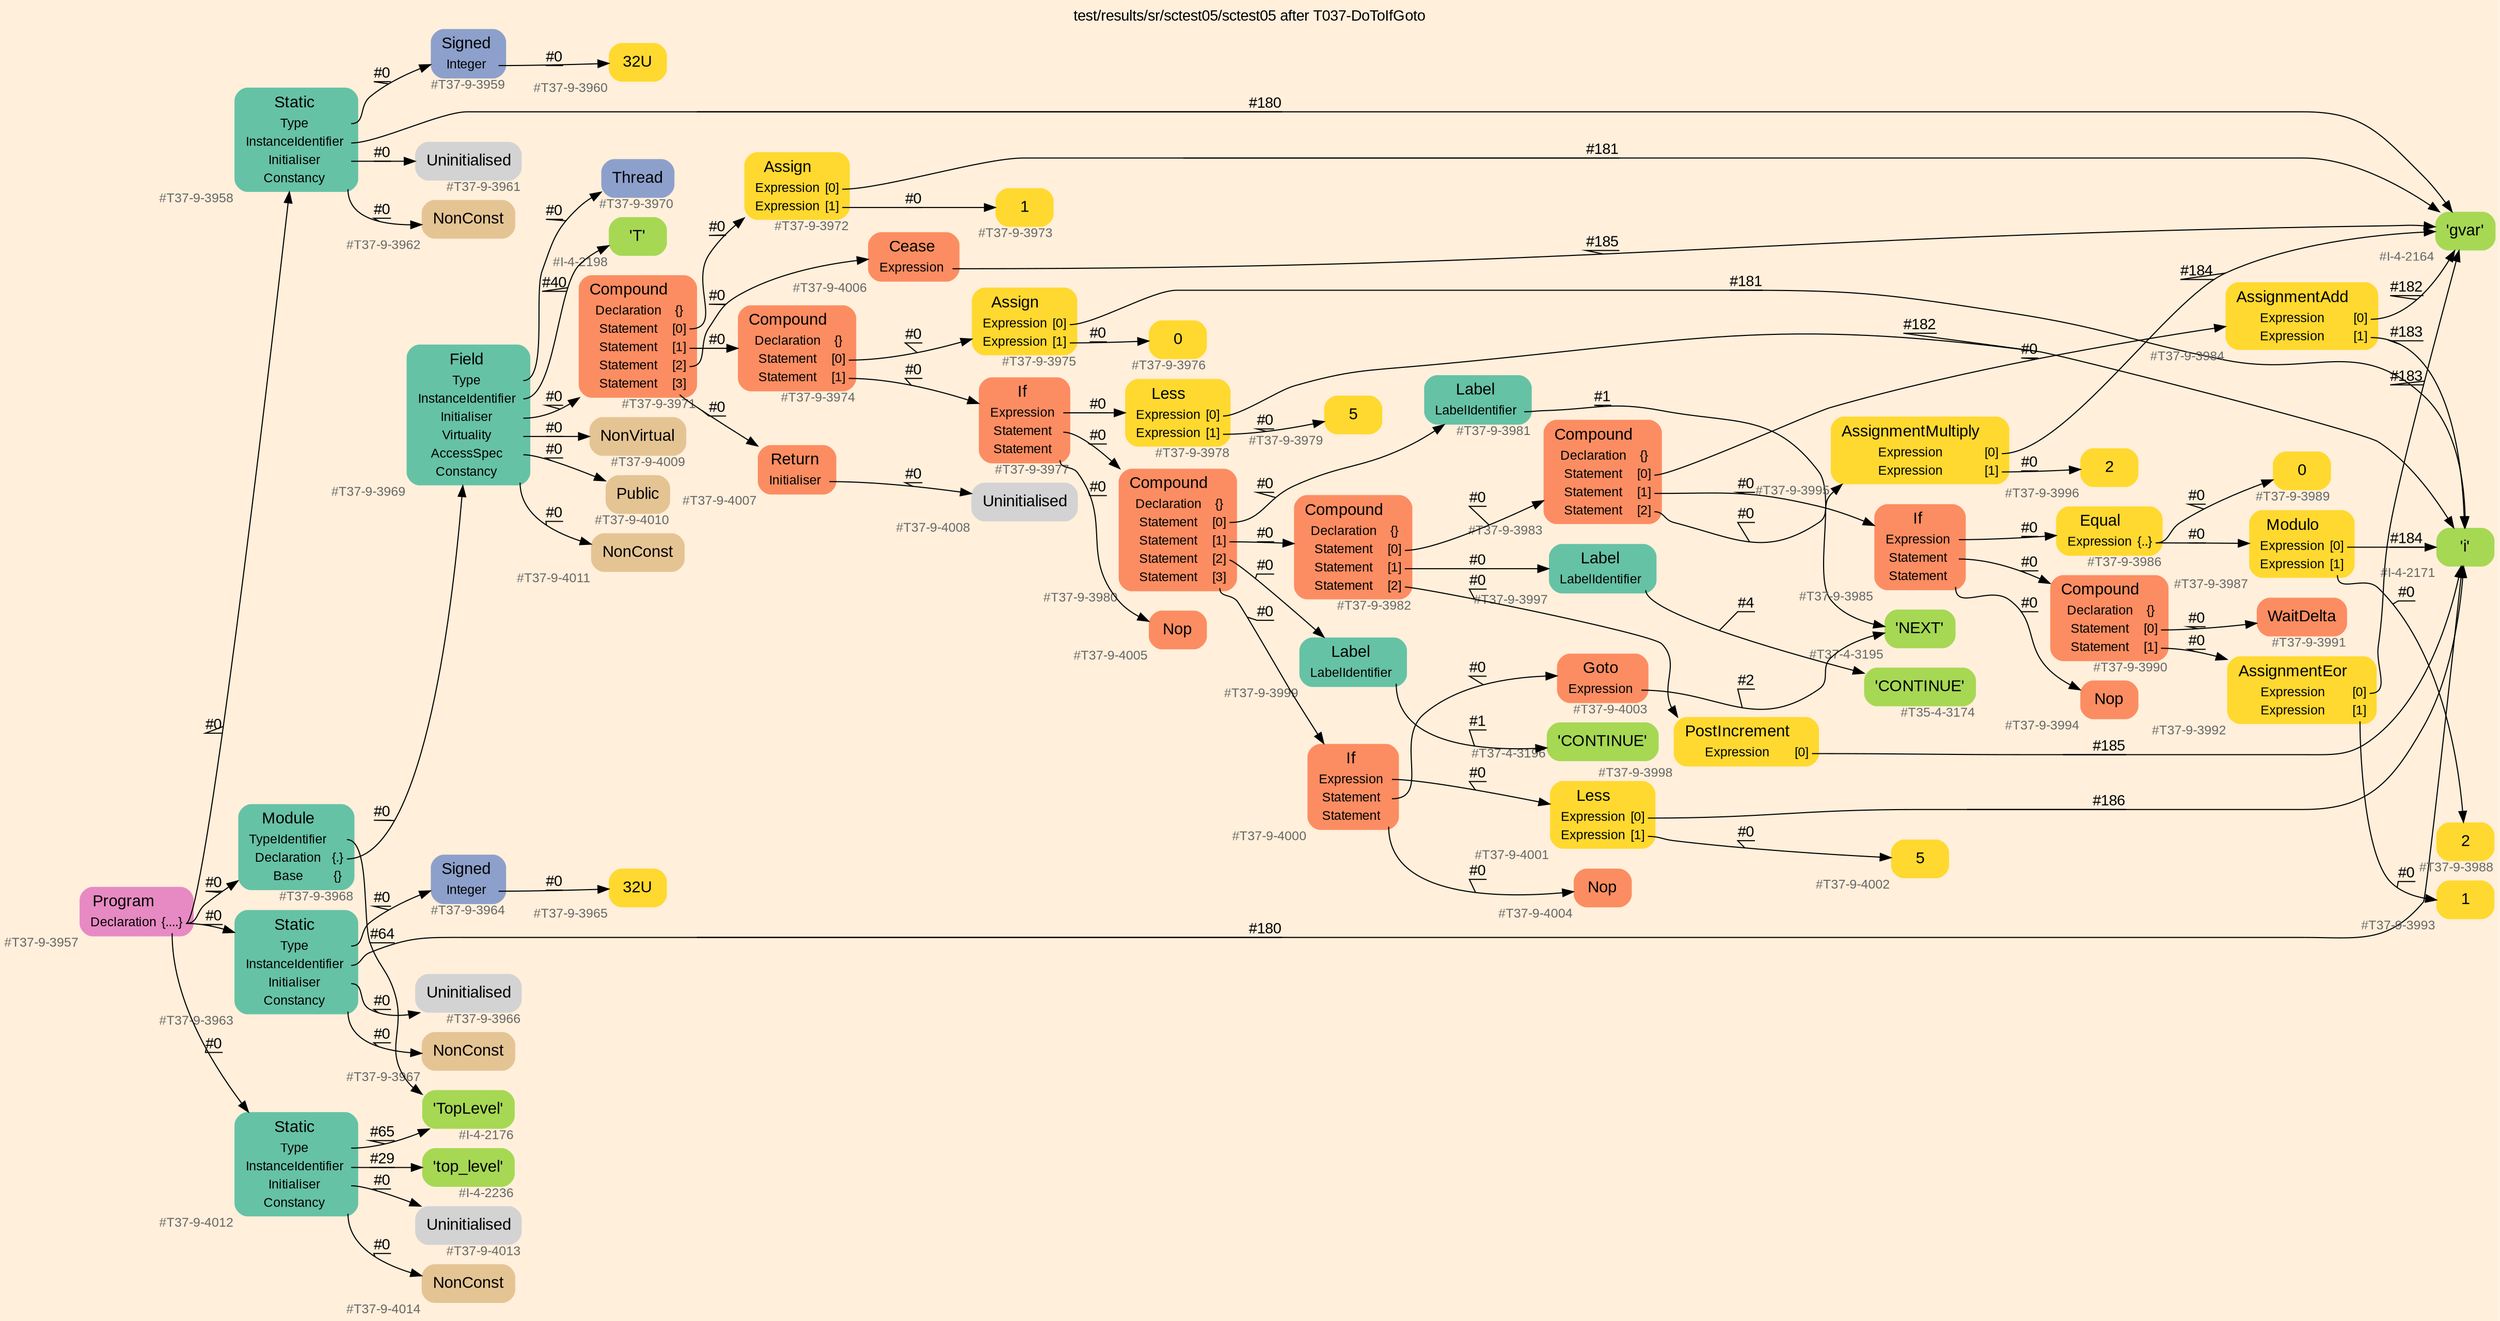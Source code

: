 digraph "test/results/sr/sctest05/sctest05 after T037-DoToIfGoto" {
label = "test/results/sr/sctest05/sctest05 after T037-DoToIfGoto"
labelloc = t
graph [
    rankdir = "LR"
    ranksep = 0.3
    bgcolor = antiquewhite1
    color = black
    fontcolor = black
    fontname = "Arial"
];
node [
    fontname = "Arial"
];
edge [
    fontname = "Arial"
];

// -------------------- node figure --------------------
// -------- block #T37-9-3957 ----------
"#T37-9-3957" [
    fillcolor = "/set28/4"
    xlabel = "#T37-9-3957"
    fontsize = "12"
    fontcolor = grey40
    shape = "plaintext"
    label = <<TABLE BORDER="0" CELLBORDER="0" CELLSPACING="0">
     <TR><TD><FONT COLOR="black" POINT-SIZE="15">Program</FONT></TD></TR>
     <TR><TD><FONT COLOR="black" POINT-SIZE="12">Declaration</FONT></TD><TD PORT="port0"><FONT COLOR="black" POINT-SIZE="12">{....}</FONT></TD></TR>
    </TABLE>>
    style = "rounded,filled"
];

// -------- block #T37-9-3958 ----------
"#T37-9-3958" [
    fillcolor = "/set28/1"
    xlabel = "#T37-9-3958"
    fontsize = "12"
    fontcolor = grey40
    shape = "plaintext"
    label = <<TABLE BORDER="0" CELLBORDER="0" CELLSPACING="0">
     <TR><TD><FONT COLOR="black" POINT-SIZE="15">Static</FONT></TD></TR>
     <TR><TD><FONT COLOR="black" POINT-SIZE="12">Type</FONT></TD><TD PORT="port0"></TD></TR>
     <TR><TD><FONT COLOR="black" POINT-SIZE="12">InstanceIdentifier</FONT></TD><TD PORT="port1"></TD></TR>
     <TR><TD><FONT COLOR="black" POINT-SIZE="12">Initialiser</FONT></TD><TD PORT="port2"></TD></TR>
     <TR><TD><FONT COLOR="black" POINT-SIZE="12">Constancy</FONT></TD><TD PORT="port3"></TD></TR>
    </TABLE>>
    style = "rounded,filled"
];

// -------- block #T37-9-3959 ----------
"#T37-9-3959" [
    fillcolor = "/set28/3"
    xlabel = "#T37-9-3959"
    fontsize = "12"
    fontcolor = grey40
    shape = "plaintext"
    label = <<TABLE BORDER="0" CELLBORDER="0" CELLSPACING="0">
     <TR><TD><FONT COLOR="black" POINT-SIZE="15">Signed</FONT></TD></TR>
     <TR><TD><FONT COLOR="black" POINT-SIZE="12">Integer</FONT></TD><TD PORT="port0"></TD></TR>
    </TABLE>>
    style = "rounded,filled"
];

// -------- block #T37-9-3960 ----------
"#T37-9-3960" [
    fillcolor = "/set28/6"
    xlabel = "#T37-9-3960"
    fontsize = "12"
    fontcolor = grey40
    shape = "plaintext"
    label = <<TABLE BORDER="0" CELLBORDER="0" CELLSPACING="0">
     <TR><TD><FONT COLOR="black" POINT-SIZE="15">32U</FONT></TD></TR>
    </TABLE>>
    style = "rounded,filled"
];

// -------- block #I-4-2164 ----------
"#I-4-2164" [
    fillcolor = "/set28/5"
    xlabel = "#I-4-2164"
    fontsize = "12"
    fontcolor = grey40
    shape = "plaintext"
    label = <<TABLE BORDER="0" CELLBORDER="0" CELLSPACING="0">
     <TR><TD><FONT COLOR="black" POINT-SIZE="15">'gvar'</FONT></TD></TR>
    </TABLE>>
    style = "rounded,filled"
];

// -------- block #T37-9-3961 ----------
"#T37-9-3961" [
    xlabel = "#T37-9-3961"
    fontsize = "12"
    fontcolor = grey40
    shape = "plaintext"
    label = <<TABLE BORDER="0" CELLBORDER="0" CELLSPACING="0">
     <TR><TD><FONT COLOR="black" POINT-SIZE="15">Uninitialised</FONT></TD></TR>
    </TABLE>>
    style = "rounded,filled"
];

// -------- block #T37-9-3962 ----------
"#T37-9-3962" [
    fillcolor = "/set28/7"
    xlabel = "#T37-9-3962"
    fontsize = "12"
    fontcolor = grey40
    shape = "plaintext"
    label = <<TABLE BORDER="0" CELLBORDER="0" CELLSPACING="0">
     <TR><TD><FONT COLOR="black" POINT-SIZE="15">NonConst</FONT></TD></TR>
    </TABLE>>
    style = "rounded,filled"
];

// -------- block #T37-9-3963 ----------
"#T37-9-3963" [
    fillcolor = "/set28/1"
    xlabel = "#T37-9-3963"
    fontsize = "12"
    fontcolor = grey40
    shape = "plaintext"
    label = <<TABLE BORDER="0" CELLBORDER="0" CELLSPACING="0">
     <TR><TD><FONT COLOR="black" POINT-SIZE="15">Static</FONT></TD></TR>
     <TR><TD><FONT COLOR="black" POINT-SIZE="12">Type</FONT></TD><TD PORT="port0"></TD></TR>
     <TR><TD><FONT COLOR="black" POINT-SIZE="12">InstanceIdentifier</FONT></TD><TD PORT="port1"></TD></TR>
     <TR><TD><FONT COLOR="black" POINT-SIZE="12">Initialiser</FONT></TD><TD PORT="port2"></TD></TR>
     <TR><TD><FONT COLOR="black" POINT-SIZE="12">Constancy</FONT></TD><TD PORT="port3"></TD></TR>
    </TABLE>>
    style = "rounded,filled"
];

// -------- block #T37-9-3964 ----------
"#T37-9-3964" [
    fillcolor = "/set28/3"
    xlabel = "#T37-9-3964"
    fontsize = "12"
    fontcolor = grey40
    shape = "plaintext"
    label = <<TABLE BORDER="0" CELLBORDER="0" CELLSPACING="0">
     <TR><TD><FONT COLOR="black" POINT-SIZE="15">Signed</FONT></TD></TR>
     <TR><TD><FONT COLOR="black" POINT-SIZE="12">Integer</FONT></TD><TD PORT="port0"></TD></TR>
    </TABLE>>
    style = "rounded,filled"
];

// -------- block #T37-9-3965 ----------
"#T37-9-3965" [
    fillcolor = "/set28/6"
    xlabel = "#T37-9-3965"
    fontsize = "12"
    fontcolor = grey40
    shape = "plaintext"
    label = <<TABLE BORDER="0" CELLBORDER="0" CELLSPACING="0">
     <TR><TD><FONT COLOR="black" POINT-SIZE="15">32U</FONT></TD></TR>
    </TABLE>>
    style = "rounded,filled"
];

// -------- block #I-4-2171 ----------
"#I-4-2171" [
    fillcolor = "/set28/5"
    xlabel = "#I-4-2171"
    fontsize = "12"
    fontcolor = grey40
    shape = "plaintext"
    label = <<TABLE BORDER="0" CELLBORDER="0" CELLSPACING="0">
     <TR><TD><FONT COLOR="black" POINT-SIZE="15">'i'</FONT></TD></TR>
    </TABLE>>
    style = "rounded,filled"
];

// -------- block #T37-9-3966 ----------
"#T37-9-3966" [
    xlabel = "#T37-9-3966"
    fontsize = "12"
    fontcolor = grey40
    shape = "plaintext"
    label = <<TABLE BORDER="0" CELLBORDER="0" CELLSPACING="0">
     <TR><TD><FONT COLOR="black" POINT-SIZE="15">Uninitialised</FONT></TD></TR>
    </TABLE>>
    style = "rounded,filled"
];

// -------- block #T37-9-3967 ----------
"#T37-9-3967" [
    fillcolor = "/set28/7"
    xlabel = "#T37-9-3967"
    fontsize = "12"
    fontcolor = grey40
    shape = "plaintext"
    label = <<TABLE BORDER="0" CELLBORDER="0" CELLSPACING="0">
     <TR><TD><FONT COLOR="black" POINT-SIZE="15">NonConst</FONT></TD></TR>
    </TABLE>>
    style = "rounded,filled"
];

// -------- block #T37-9-3968 ----------
"#T37-9-3968" [
    fillcolor = "/set28/1"
    xlabel = "#T37-9-3968"
    fontsize = "12"
    fontcolor = grey40
    shape = "plaintext"
    label = <<TABLE BORDER="0" CELLBORDER="0" CELLSPACING="0">
     <TR><TD><FONT COLOR="black" POINT-SIZE="15">Module</FONT></TD></TR>
     <TR><TD><FONT COLOR="black" POINT-SIZE="12">TypeIdentifier</FONT></TD><TD PORT="port0"></TD></TR>
     <TR><TD><FONT COLOR="black" POINT-SIZE="12">Declaration</FONT></TD><TD PORT="port1"><FONT COLOR="black" POINT-SIZE="12">{.}</FONT></TD></TR>
     <TR><TD><FONT COLOR="black" POINT-SIZE="12">Base</FONT></TD><TD PORT="port2"><FONT COLOR="black" POINT-SIZE="12">{}</FONT></TD></TR>
    </TABLE>>
    style = "rounded,filled"
];

// -------- block #I-4-2176 ----------
"#I-4-2176" [
    fillcolor = "/set28/5"
    xlabel = "#I-4-2176"
    fontsize = "12"
    fontcolor = grey40
    shape = "plaintext"
    label = <<TABLE BORDER="0" CELLBORDER="0" CELLSPACING="0">
     <TR><TD><FONT COLOR="black" POINT-SIZE="15">'TopLevel'</FONT></TD></TR>
    </TABLE>>
    style = "rounded,filled"
];

// -------- block #T37-9-3969 ----------
"#T37-9-3969" [
    fillcolor = "/set28/1"
    xlabel = "#T37-9-3969"
    fontsize = "12"
    fontcolor = grey40
    shape = "plaintext"
    label = <<TABLE BORDER="0" CELLBORDER="0" CELLSPACING="0">
     <TR><TD><FONT COLOR="black" POINT-SIZE="15">Field</FONT></TD></TR>
     <TR><TD><FONT COLOR="black" POINT-SIZE="12">Type</FONT></TD><TD PORT="port0"></TD></TR>
     <TR><TD><FONT COLOR="black" POINT-SIZE="12">InstanceIdentifier</FONT></TD><TD PORT="port1"></TD></TR>
     <TR><TD><FONT COLOR="black" POINT-SIZE="12">Initialiser</FONT></TD><TD PORT="port2"></TD></TR>
     <TR><TD><FONT COLOR="black" POINT-SIZE="12">Virtuality</FONT></TD><TD PORT="port3"></TD></TR>
     <TR><TD><FONT COLOR="black" POINT-SIZE="12">AccessSpec</FONT></TD><TD PORT="port4"></TD></TR>
     <TR><TD><FONT COLOR="black" POINT-SIZE="12">Constancy</FONT></TD><TD PORT="port5"></TD></TR>
    </TABLE>>
    style = "rounded,filled"
];

// -------- block #T37-9-3970 ----------
"#T37-9-3970" [
    fillcolor = "/set28/3"
    xlabel = "#T37-9-3970"
    fontsize = "12"
    fontcolor = grey40
    shape = "plaintext"
    label = <<TABLE BORDER="0" CELLBORDER="0" CELLSPACING="0">
     <TR><TD><FONT COLOR="black" POINT-SIZE="15">Thread</FONT></TD></TR>
    </TABLE>>
    style = "rounded,filled"
];

// -------- block #I-4-2198 ----------
"#I-4-2198" [
    fillcolor = "/set28/5"
    xlabel = "#I-4-2198"
    fontsize = "12"
    fontcolor = grey40
    shape = "plaintext"
    label = <<TABLE BORDER="0" CELLBORDER="0" CELLSPACING="0">
     <TR><TD><FONT COLOR="black" POINT-SIZE="15">'T'</FONT></TD></TR>
    </TABLE>>
    style = "rounded,filled"
];

// -------- block #T37-9-3971 ----------
"#T37-9-3971" [
    fillcolor = "/set28/2"
    xlabel = "#T37-9-3971"
    fontsize = "12"
    fontcolor = grey40
    shape = "plaintext"
    label = <<TABLE BORDER="0" CELLBORDER="0" CELLSPACING="0">
     <TR><TD><FONT COLOR="black" POINT-SIZE="15">Compound</FONT></TD></TR>
     <TR><TD><FONT COLOR="black" POINT-SIZE="12">Declaration</FONT></TD><TD PORT="port0"><FONT COLOR="black" POINT-SIZE="12">{}</FONT></TD></TR>
     <TR><TD><FONT COLOR="black" POINT-SIZE="12">Statement</FONT></TD><TD PORT="port1"><FONT COLOR="black" POINT-SIZE="12">[0]</FONT></TD></TR>
     <TR><TD><FONT COLOR="black" POINT-SIZE="12">Statement</FONT></TD><TD PORT="port2"><FONT COLOR="black" POINT-SIZE="12">[1]</FONT></TD></TR>
     <TR><TD><FONT COLOR="black" POINT-SIZE="12">Statement</FONT></TD><TD PORT="port3"><FONT COLOR="black" POINT-SIZE="12">[2]</FONT></TD></TR>
     <TR><TD><FONT COLOR="black" POINT-SIZE="12">Statement</FONT></TD><TD PORT="port4"><FONT COLOR="black" POINT-SIZE="12">[3]</FONT></TD></TR>
    </TABLE>>
    style = "rounded,filled"
];

// -------- block #T37-9-3972 ----------
"#T37-9-3972" [
    fillcolor = "/set28/6"
    xlabel = "#T37-9-3972"
    fontsize = "12"
    fontcolor = grey40
    shape = "plaintext"
    label = <<TABLE BORDER="0" CELLBORDER="0" CELLSPACING="0">
     <TR><TD><FONT COLOR="black" POINT-SIZE="15">Assign</FONT></TD></TR>
     <TR><TD><FONT COLOR="black" POINT-SIZE="12">Expression</FONT></TD><TD PORT="port0"><FONT COLOR="black" POINT-SIZE="12">[0]</FONT></TD></TR>
     <TR><TD><FONT COLOR="black" POINT-SIZE="12">Expression</FONT></TD><TD PORT="port1"><FONT COLOR="black" POINT-SIZE="12">[1]</FONT></TD></TR>
    </TABLE>>
    style = "rounded,filled"
];

// -------- block #T37-9-3973 ----------
"#T37-9-3973" [
    fillcolor = "/set28/6"
    xlabel = "#T37-9-3973"
    fontsize = "12"
    fontcolor = grey40
    shape = "plaintext"
    label = <<TABLE BORDER="0" CELLBORDER="0" CELLSPACING="0">
     <TR><TD><FONT COLOR="black" POINT-SIZE="15">1</FONT></TD></TR>
    </TABLE>>
    style = "rounded,filled"
];

// -------- block #T37-9-3974 ----------
"#T37-9-3974" [
    fillcolor = "/set28/2"
    xlabel = "#T37-9-3974"
    fontsize = "12"
    fontcolor = grey40
    shape = "plaintext"
    label = <<TABLE BORDER="0" CELLBORDER="0" CELLSPACING="0">
     <TR><TD><FONT COLOR="black" POINT-SIZE="15">Compound</FONT></TD></TR>
     <TR><TD><FONT COLOR="black" POINT-SIZE="12">Declaration</FONT></TD><TD PORT="port0"><FONT COLOR="black" POINT-SIZE="12">{}</FONT></TD></TR>
     <TR><TD><FONT COLOR="black" POINT-SIZE="12">Statement</FONT></TD><TD PORT="port1"><FONT COLOR="black" POINT-SIZE="12">[0]</FONT></TD></TR>
     <TR><TD><FONT COLOR="black" POINT-SIZE="12">Statement</FONT></TD><TD PORT="port2"><FONT COLOR="black" POINT-SIZE="12">[1]</FONT></TD></TR>
    </TABLE>>
    style = "rounded,filled"
];

// -------- block #T37-9-3975 ----------
"#T37-9-3975" [
    fillcolor = "/set28/6"
    xlabel = "#T37-9-3975"
    fontsize = "12"
    fontcolor = grey40
    shape = "plaintext"
    label = <<TABLE BORDER="0" CELLBORDER="0" CELLSPACING="0">
     <TR><TD><FONT COLOR="black" POINT-SIZE="15">Assign</FONT></TD></TR>
     <TR><TD><FONT COLOR="black" POINT-SIZE="12">Expression</FONT></TD><TD PORT="port0"><FONT COLOR="black" POINT-SIZE="12">[0]</FONT></TD></TR>
     <TR><TD><FONT COLOR="black" POINT-SIZE="12">Expression</FONT></TD><TD PORT="port1"><FONT COLOR="black" POINT-SIZE="12">[1]</FONT></TD></TR>
    </TABLE>>
    style = "rounded,filled"
];

// -------- block #T37-9-3976 ----------
"#T37-9-3976" [
    fillcolor = "/set28/6"
    xlabel = "#T37-9-3976"
    fontsize = "12"
    fontcolor = grey40
    shape = "plaintext"
    label = <<TABLE BORDER="0" CELLBORDER="0" CELLSPACING="0">
     <TR><TD><FONT COLOR="black" POINT-SIZE="15">0</FONT></TD></TR>
    </TABLE>>
    style = "rounded,filled"
];

// -------- block #T37-9-3977 ----------
"#T37-9-3977" [
    fillcolor = "/set28/2"
    xlabel = "#T37-9-3977"
    fontsize = "12"
    fontcolor = grey40
    shape = "plaintext"
    label = <<TABLE BORDER="0" CELLBORDER="0" CELLSPACING="0">
     <TR><TD><FONT COLOR="black" POINT-SIZE="15">If</FONT></TD></TR>
     <TR><TD><FONT COLOR="black" POINT-SIZE="12">Expression</FONT></TD><TD PORT="port0"></TD></TR>
     <TR><TD><FONT COLOR="black" POINT-SIZE="12">Statement</FONT></TD><TD PORT="port1"></TD></TR>
     <TR><TD><FONT COLOR="black" POINT-SIZE="12">Statement</FONT></TD><TD PORT="port2"></TD></TR>
    </TABLE>>
    style = "rounded,filled"
];

// -------- block #T37-9-3978 ----------
"#T37-9-3978" [
    fillcolor = "/set28/6"
    xlabel = "#T37-9-3978"
    fontsize = "12"
    fontcolor = grey40
    shape = "plaintext"
    label = <<TABLE BORDER="0" CELLBORDER="0" CELLSPACING="0">
     <TR><TD><FONT COLOR="black" POINT-SIZE="15">Less</FONT></TD></TR>
     <TR><TD><FONT COLOR="black" POINT-SIZE="12">Expression</FONT></TD><TD PORT="port0"><FONT COLOR="black" POINT-SIZE="12">[0]</FONT></TD></TR>
     <TR><TD><FONT COLOR="black" POINT-SIZE="12">Expression</FONT></TD><TD PORT="port1"><FONT COLOR="black" POINT-SIZE="12">[1]</FONT></TD></TR>
    </TABLE>>
    style = "rounded,filled"
];

// -------- block #T37-9-3979 ----------
"#T37-9-3979" [
    fillcolor = "/set28/6"
    xlabel = "#T37-9-3979"
    fontsize = "12"
    fontcolor = grey40
    shape = "plaintext"
    label = <<TABLE BORDER="0" CELLBORDER="0" CELLSPACING="0">
     <TR><TD><FONT COLOR="black" POINT-SIZE="15">5</FONT></TD></TR>
    </TABLE>>
    style = "rounded,filled"
];

// -------- block #T37-9-3980 ----------
"#T37-9-3980" [
    fillcolor = "/set28/2"
    xlabel = "#T37-9-3980"
    fontsize = "12"
    fontcolor = grey40
    shape = "plaintext"
    label = <<TABLE BORDER="0" CELLBORDER="0" CELLSPACING="0">
     <TR><TD><FONT COLOR="black" POINT-SIZE="15">Compound</FONT></TD></TR>
     <TR><TD><FONT COLOR="black" POINT-SIZE="12">Declaration</FONT></TD><TD PORT="port0"><FONT COLOR="black" POINT-SIZE="12">{}</FONT></TD></TR>
     <TR><TD><FONT COLOR="black" POINT-SIZE="12">Statement</FONT></TD><TD PORT="port1"><FONT COLOR="black" POINT-SIZE="12">[0]</FONT></TD></TR>
     <TR><TD><FONT COLOR="black" POINT-SIZE="12">Statement</FONT></TD><TD PORT="port2"><FONT COLOR="black" POINT-SIZE="12">[1]</FONT></TD></TR>
     <TR><TD><FONT COLOR="black" POINT-SIZE="12">Statement</FONT></TD><TD PORT="port3"><FONT COLOR="black" POINT-SIZE="12">[2]</FONT></TD></TR>
     <TR><TD><FONT COLOR="black" POINT-SIZE="12">Statement</FONT></TD><TD PORT="port4"><FONT COLOR="black" POINT-SIZE="12">[3]</FONT></TD></TR>
    </TABLE>>
    style = "rounded,filled"
];

// -------- block #T37-9-3981 ----------
"#T37-9-3981" [
    fillcolor = "/set28/1"
    xlabel = "#T37-9-3981"
    fontsize = "12"
    fontcolor = grey40
    shape = "plaintext"
    label = <<TABLE BORDER="0" CELLBORDER="0" CELLSPACING="0">
     <TR><TD><FONT COLOR="black" POINT-SIZE="15">Label</FONT></TD></TR>
     <TR><TD><FONT COLOR="black" POINT-SIZE="12">LabelIdentifier</FONT></TD><TD PORT="port0"></TD></TR>
    </TABLE>>
    style = "rounded,filled"
];

// -------- block #T37-4-3195 ----------
"#T37-4-3195" [
    fillcolor = "/set28/5"
    xlabel = "#T37-4-3195"
    fontsize = "12"
    fontcolor = grey40
    shape = "plaintext"
    label = <<TABLE BORDER="0" CELLBORDER="0" CELLSPACING="0">
     <TR><TD><FONT COLOR="black" POINT-SIZE="15">'NEXT'</FONT></TD></TR>
    </TABLE>>
    style = "rounded,filled"
];

// -------- block #T37-9-3982 ----------
"#T37-9-3982" [
    fillcolor = "/set28/2"
    xlabel = "#T37-9-3982"
    fontsize = "12"
    fontcolor = grey40
    shape = "plaintext"
    label = <<TABLE BORDER="0" CELLBORDER="0" CELLSPACING="0">
     <TR><TD><FONT COLOR="black" POINT-SIZE="15">Compound</FONT></TD></TR>
     <TR><TD><FONT COLOR="black" POINT-SIZE="12">Declaration</FONT></TD><TD PORT="port0"><FONT COLOR="black" POINT-SIZE="12">{}</FONT></TD></TR>
     <TR><TD><FONT COLOR="black" POINT-SIZE="12">Statement</FONT></TD><TD PORT="port1"><FONT COLOR="black" POINT-SIZE="12">[0]</FONT></TD></TR>
     <TR><TD><FONT COLOR="black" POINT-SIZE="12">Statement</FONT></TD><TD PORT="port2"><FONT COLOR="black" POINT-SIZE="12">[1]</FONT></TD></TR>
     <TR><TD><FONT COLOR="black" POINT-SIZE="12">Statement</FONT></TD><TD PORT="port3"><FONT COLOR="black" POINT-SIZE="12">[2]</FONT></TD></TR>
    </TABLE>>
    style = "rounded,filled"
];

// -------- block #T37-9-3983 ----------
"#T37-9-3983" [
    fillcolor = "/set28/2"
    xlabel = "#T37-9-3983"
    fontsize = "12"
    fontcolor = grey40
    shape = "plaintext"
    label = <<TABLE BORDER="0" CELLBORDER="0" CELLSPACING="0">
     <TR><TD><FONT COLOR="black" POINT-SIZE="15">Compound</FONT></TD></TR>
     <TR><TD><FONT COLOR="black" POINT-SIZE="12">Declaration</FONT></TD><TD PORT="port0"><FONT COLOR="black" POINT-SIZE="12">{}</FONT></TD></TR>
     <TR><TD><FONT COLOR="black" POINT-SIZE="12">Statement</FONT></TD><TD PORT="port1"><FONT COLOR="black" POINT-SIZE="12">[0]</FONT></TD></TR>
     <TR><TD><FONT COLOR="black" POINT-SIZE="12">Statement</FONT></TD><TD PORT="port2"><FONT COLOR="black" POINT-SIZE="12">[1]</FONT></TD></TR>
     <TR><TD><FONT COLOR="black" POINT-SIZE="12">Statement</FONT></TD><TD PORT="port3"><FONT COLOR="black" POINT-SIZE="12">[2]</FONT></TD></TR>
    </TABLE>>
    style = "rounded,filled"
];

// -------- block #T37-9-3984 ----------
"#T37-9-3984" [
    fillcolor = "/set28/6"
    xlabel = "#T37-9-3984"
    fontsize = "12"
    fontcolor = grey40
    shape = "plaintext"
    label = <<TABLE BORDER="0" CELLBORDER="0" CELLSPACING="0">
     <TR><TD><FONT COLOR="black" POINT-SIZE="15">AssignmentAdd</FONT></TD></TR>
     <TR><TD><FONT COLOR="black" POINT-SIZE="12">Expression</FONT></TD><TD PORT="port0"><FONT COLOR="black" POINT-SIZE="12">[0]</FONT></TD></TR>
     <TR><TD><FONT COLOR="black" POINT-SIZE="12">Expression</FONT></TD><TD PORT="port1"><FONT COLOR="black" POINT-SIZE="12">[1]</FONT></TD></TR>
    </TABLE>>
    style = "rounded,filled"
];

// -------- block #T37-9-3985 ----------
"#T37-9-3985" [
    fillcolor = "/set28/2"
    xlabel = "#T37-9-3985"
    fontsize = "12"
    fontcolor = grey40
    shape = "plaintext"
    label = <<TABLE BORDER="0" CELLBORDER="0" CELLSPACING="0">
     <TR><TD><FONT COLOR="black" POINT-SIZE="15">If</FONT></TD></TR>
     <TR><TD><FONT COLOR="black" POINT-SIZE="12">Expression</FONT></TD><TD PORT="port0"></TD></TR>
     <TR><TD><FONT COLOR="black" POINT-SIZE="12">Statement</FONT></TD><TD PORT="port1"></TD></TR>
     <TR><TD><FONT COLOR="black" POINT-SIZE="12">Statement</FONT></TD><TD PORT="port2"></TD></TR>
    </TABLE>>
    style = "rounded,filled"
];

// -------- block #T37-9-3986 ----------
"#T37-9-3986" [
    fillcolor = "/set28/6"
    xlabel = "#T37-9-3986"
    fontsize = "12"
    fontcolor = grey40
    shape = "plaintext"
    label = <<TABLE BORDER="0" CELLBORDER="0" CELLSPACING="0">
     <TR><TD><FONT COLOR="black" POINT-SIZE="15">Equal</FONT></TD></TR>
     <TR><TD><FONT COLOR="black" POINT-SIZE="12">Expression</FONT></TD><TD PORT="port0"><FONT COLOR="black" POINT-SIZE="12">{..}</FONT></TD></TR>
    </TABLE>>
    style = "rounded,filled"
];

// -------- block #T37-9-3987 ----------
"#T37-9-3987" [
    fillcolor = "/set28/6"
    xlabel = "#T37-9-3987"
    fontsize = "12"
    fontcolor = grey40
    shape = "plaintext"
    label = <<TABLE BORDER="0" CELLBORDER="0" CELLSPACING="0">
     <TR><TD><FONT COLOR="black" POINT-SIZE="15">Modulo</FONT></TD></TR>
     <TR><TD><FONT COLOR="black" POINT-SIZE="12">Expression</FONT></TD><TD PORT="port0"><FONT COLOR="black" POINT-SIZE="12">[0]</FONT></TD></TR>
     <TR><TD><FONT COLOR="black" POINT-SIZE="12">Expression</FONT></TD><TD PORT="port1"><FONT COLOR="black" POINT-SIZE="12">[1]</FONT></TD></TR>
    </TABLE>>
    style = "rounded,filled"
];

// -------- block #T37-9-3988 ----------
"#T37-9-3988" [
    fillcolor = "/set28/6"
    xlabel = "#T37-9-3988"
    fontsize = "12"
    fontcolor = grey40
    shape = "plaintext"
    label = <<TABLE BORDER="0" CELLBORDER="0" CELLSPACING="0">
     <TR><TD><FONT COLOR="black" POINT-SIZE="15">2</FONT></TD></TR>
    </TABLE>>
    style = "rounded,filled"
];

// -------- block #T37-9-3989 ----------
"#T37-9-3989" [
    fillcolor = "/set28/6"
    xlabel = "#T37-9-3989"
    fontsize = "12"
    fontcolor = grey40
    shape = "plaintext"
    label = <<TABLE BORDER="0" CELLBORDER="0" CELLSPACING="0">
     <TR><TD><FONT COLOR="black" POINT-SIZE="15">0</FONT></TD></TR>
    </TABLE>>
    style = "rounded,filled"
];

// -------- block #T37-9-3990 ----------
"#T37-9-3990" [
    fillcolor = "/set28/2"
    xlabel = "#T37-9-3990"
    fontsize = "12"
    fontcolor = grey40
    shape = "plaintext"
    label = <<TABLE BORDER="0" CELLBORDER="0" CELLSPACING="0">
     <TR><TD><FONT COLOR="black" POINT-SIZE="15">Compound</FONT></TD></TR>
     <TR><TD><FONT COLOR="black" POINT-SIZE="12">Declaration</FONT></TD><TD PORT="port0"><FONT COLOR="black" POINT-SIZE="12">{}</FONT></TD></TR>
     <TR><TD><FONT COLOR="black" POINT-SIZE="12">Statement</FONT></TD><TD PORT="port1"><FONT COLOR="black" POINT-SIZE="12">[0]</FONT></TD></TR>
     <TR><TD><FONT COLOR="black" POINT-SIZE="12">Statement</FONT></TD><TD PORT="port2"><FONT COLOR="black" POINT-SIZE="12">[1]</FONT></TD></TR>
    </TABLE>>
    style = "rounded,filled"
];

// -------- block #T37-9-3991 ----------
"#T37-9-3991" [
    fillcolor = "/set28/2"
    xlabel = "#T37-9-3991"
    fontsize = "12"
    fontcolor = grey40
    shape = "plaintext"
    label = <<TABLE BORDER="0" CELLBORDER="0" CELLSPACING="0">
     <TR><TD><FONT COLOR="black" POINT-SIZE="15">WaitDelta</FONT></TD></TR>
    </TABLE>>
    style = "rounded,filled"
];

// -------- block #T37-9-3992 ----------
"#T37-9-3992" [
    fillcolor = "/set28/6"
    xlabel = "#T37-9-3992"
    fontsize = "12"
    fontcolor = grey40
    shape = "plaintext"
    label = <<TABLE BORDER="0" CELLBORDER="0" CELLSPACING="0">
     <TR><TD><FONT COLOR="black" POINT-SIZE="15">AssignmentEor</FONT></TD></TR>
     <TR><TD><FONT COLOR="black" POINT-SIZE="12">Expression</FONT></TD><TD PORT="port0"><FONT COLOR="black" POINT-SIZE="12">[0]</FONT></TD></TR>
     <TR><TD><FONT COLOR="black" POINT-SIZE="12">Expression</FONT></TD><TD PORT="port1"><FONT COLOR="black" POINT-SIZE="12">[1]</FONT></TD></TR>
    </TABLE>>
    style = "rounded,filled"
];

// -------- block #T37-9-3993 ----------
"#T37-9-3993" [
    fillcolor = "/set28/6"
    xlabel = "#T37-9-3993"
    fontsize = "12"
    fontcolor = grey40
    shape = "plaintext"
    label = <<TABLE BORDER="0" CELLBORDER="0" CELLSPACING="0">
     <TR><TD><FONT COLOR="black" POINT-SIZE="15">1</FONT></TD></TR>
    </TABLE>>
    style = "rounded,filled"
];

// -------- block #T37-9-3994 ----------
"#T37-9-3994" [
    fillcolor = "/set28/2"
    xlabel = "#T37-9-3994"
    fontsize = "12"
    fontcolor = grey40
    shape = "plaintext"
    label = <<TABLE BORDER="0" CELLBORDER="0" CELLSPACING="0">
     <TR><TD><FONT COLOR="black" POINT-SIZE="15">Nop</FONT></TD></TR>
    </TABLE>>
    style = "rounded,filled"
];

// -------- block #T37-9-3995 ----------
"#T37-9-3995" [
    fillcolor = "/set28/6"
    xlabel = "#T37-9-3995"
    fontsize = "12"
    fontcolor = grey40
    shape = "plaintext"
    label = <<TABLE BORDER="0" CELLBORDER="0" CELLSPACING="0">
     <TR><TD><FONT COLOR="black" POINT-SIZE="15">AssignmentMultiply</FONT></TD></TR>
     <TR><TD><FONT COLOR="black" POINT-SIZE="12">Expression</FONT></TD><TD PORT="port0"><FONT COLOR="black" POINT-SIZE="12">[0]</FONT></TD></TR>
     <TR><TD><FONT COLOR="black" POINT-SIZE="12">Expression</FONT></TD><TD PORT="port1"><FONT COLOR="black" POINT-SIZE="12">[1]</FONT></TD></TR>
    </TABLE>>
    style = "rounded,filled"
];

// -------- block #T37-9-3996 ----------
"#T37-9-3996" [
    fillcolor = "/set28/6"
    xlabel = "#T37-9-3996"
    fontsize = "12"
    fontcolor = grey40
    shape = "plaintext"
    label = <<TABLE BORDER="0" CELLBORDER="0" CELLSPACING="0">
     <TR><TD><FONT COLOR="black" POINT-SIZE="15">2</FONT></TD></TR>
    </TABLE>>
    style = "rounded,filled"
];

// -------- block #T37-9-3997 ----------
"#T37-9-3997" [
    fillcolor = "/set28/1"
    xlabel = "#T37-9-3997"
    fontsize = "12"
    fontcolor = grey40
    shape = "plaintext"
    label = <<TABLE BORDER="0" CELLBORDER="0" CELLSPACING="0">
     <TR><TD><FONT COLOR="black" POINT-SIZE="15">Label</FONT></TD></TR>
     <TR><TD><FONT COLOR="black" POINT-SIZE="12">LabelIdentifier</FONT></TD><TD PORT="port0"></TD></TR>
    </TABLE>>
    style = "rounded,filled"
];

// -------- block #T35-4-3174 ----------
"#T35-4-3174" [
    fillcolor = "/set28/5"
    xlabel = "#T35-4-3174"
    fontsize = "12"
    fontcolor = grey40
    shape = "plaintext"
    label = <<TABLE BORDER="0" CELLBORDER="0" CELLSPACING="0">
     <TR><TD><FONT COLOR="black" POINT-SIZE="15">'CONTINUE'</FONT></TD></TR>
    </TABLE>>
    style = "rounded,filled"
];

// -------- block #T37-9-3998 ----------
"#T37-9-3998" [
    fillcolor = "/set28/6"
    xlabel = "#T37-9-3998"
    fontsize = "12"
    fontcolor = grey40
    shape = "plaintext"
    label = <<TABLE BORDER="0" CELLBORDER="0" CELLSPACING="0">
     <TR><TD><FONT COLOR="black" POINT-SIZE="15">PostIncrement</FONT></TD></TR>
     <TR><TD><FONT COLOR="black" POINT-SIZE="12">Expression</FONT></TD><TD PORT="port0"><FONT COLOR="black" POINT-SIZE="12">[0]</FONT></TD></TR>
    </TABLE>>
    style = "rounded,filled"
];

// -------- block #T37-9-3999 ----------
"#T37-9-3999" [
    fillcolor = "/set28/1"
    xlabel = "#T37-9-3999"
    fontsize = "12"
    fontcolor = grey40
    shape = "plaintext"
    label = <<TABLE BORDER="0" CELLBORDER="0" CELLSPACING="0">
     <TR><TD><FONT COLOR="black" POINT-SIZE="15">Label</FONT></TD></TR>
     <TR><TD><FONT COLOR="black" POINT-SIZE="12">LabelIdentifier</FONT></TD><TD PORT="port0"></TD></TR>
    </TABLE>>
    style = "rounded,filled"
];

// -------- block #T37-4-3196 ----------
"#T37-4-3196" [
    fillcolor = "/set28/5"
    xlabel = "#T37-4-3196"
    fontsize = "12"
    fontcolor = grey40
    shape = "plaintext"
    label = <<TABLE BORDER="0" CELLBORDER="0" CELLSPACING="0">
     <TR><TD><FONT COLOR="black" POINT-SIZE="15">'CONTINUE'</FONT></TD></TR>
    </TABLE>>
    style = "rounded,filled"
];

// -------- block #T37-9-4000 ----------
"#T37-9-4000" [
    fillcolor = "/set28/2"
    xlabel = "#T37-9-4000"
    fontsize = "12"
    fontcolor = grey40
    shape = "plaintext"
    label = <<TABLE BORDER="0" CELLBORDER="0" CELLSPACING="0">
     <TR><TD><FONT COLOR="black" POINT-SIZE="15">If</FONT></TD></TR>
     <TR><TD><FONT COLOR="black" POINT-SIZE="12">Expression</FONT></TD><TD PORT="port0"></TD></TR>
     <TR><TD><FONT COLOR="black" POINT-SIZE="12">Statement</FONT></TD><TD PORT="port1"></TD></TR>
     <TR><TD><FONT COLOR="black" POINT-SIZE="12">Statement</FONT></TD><TD PORT="port2"></TD></TR>
    </TABLE>>
    style = "rounded,filled"
];

// -------- block #T37-9-4001 ----------
"#T37-9-4001" [
    fillcolor = "/set28/6"
    xlabel = "#T37-9-4001"
    fontsize = "12"
    fontcolor = grey40
    shape = "plaintext"
    label = <<TABLE BORDER="0" CELLBORDER="0" CELLSPACING="0">
     <TR><TD><FONT COLOR="black" POINT-SIZE="15">Less</FONT></TD></TR>
     <TR><TD><FONT COLOR="black" POINT-SIZE="12">Expression</FONT></TD><TD PORT="port0"><FONT COLOR="black" POINT-SIZE="12">[0]</FONT></TD></TR>
     <TR><TD><FONT COLOR="black" POINT-SIZE="12">Expression</FONT></TD><TD PORT="port1"><FONT COLOR="black" POINT-SIZE="12">[1]</FONT></TD></TR>
    </TABLE>>
    style = "rounded,filled"
];

// -------- block #T37-9-4002 ----------
"#T37-9-4002" [
    fillcolor = "/set28/6"
    xlabel = "#T37-9-4002"
    fontsize = "12"
    fontcolor = grey40
    shape = "plaintext"
    label = <<TABLE BORDER="0" CELLBORDER="0" CELLSPACING="0">
     <TR><TD><FONT COLOR="black" POINT-SIZE="15">5</FONT></TD></TR>
    </TABLE>>
    style = "rounded,filled"
];

// -------- block #T37-9-4003 ----------
"#T37-9-4003" [
    fillcolor = "/set28/2"
    xlabel = "#T37-9-4003"
    fontsize = "12"
    fontcolor = grey40
    shape = "plaintext"
    label = <<TABLE BORDER="0" CELLBORDER="0" CELLSPACING="0">
     <TR><TD><FONT COLOR="black" POINT-SIZE="15">Goto</FONT></TD></TR>
     <TR><TD><FONT COLOR="black" POINT-SIZE="12">Expression</FONT></TD><TD PORT="port0"></TD></TR>
    </TABLE>>
    style = "rounded,filled"
];

// -------- block #T37-9-4004 ----------
"#T37-9-4004" [
    fillcolor = "/set28/2"
    xlabel = "#T37-9-4004"
    fontsize = "12"
    fontcolor = grey40
    shape = "plaintext"
    label = <<TABLE BORDER="0" CELLBORDER="0" CELLSPACING="0">
     <TR><TD><FONT COLOR="black" POINT-SIZE="15">Nop</FONT></TD></TR>
    </TABLE>>
    style = "rounded,filled"
];

// -------- block #T37-9-4005 ----------
"#T37-9-4005" [
    fillcolor = "/set28/2"
    xlabel = "#T37-9-4005"
    fontsize = "12"
    fontcolor = grey40
    shape = "plaintext"
    label = <<TABLE BORDER="0" CELLBORDER="0" CELLSPACING="0">
     <TR><TD><FONT COLOR="black" POINT-SIZE="15">Nop</FONT></TD></TR>
    </TABLE>>
    style = "rounded,filled"
];

// -------- block #T37-9-4006 ----------
"#T37-9-4006" [
    fillcolor = "/set28/2"
    xlabel = "#T37-9-4006"
    fontsize = "12"
    fontcolor = grey40
    shape = "plaintext"
    label = <<TABLE BORDER="0" CELLBORDER="0" CELLSPACING="0">
     <TR><TD><FONT COLOR="black" POINT-SIZE="15">Cease</FONT></TD></TR>
     <TR><TD><FONT COLOR="black" POINT-SIZE="12">Expression</FONT></TD><TD PORT="port0"></TD></TR>
    </TABLE>>
    style = "rounded,filled"
];

// -------- block #T37-9-4007 ----------
"#T37-9-4007" [
    fillcolor = "/set28/2"
    xlabel = "#T37-9-4007"
    fontsize = "12"
    fontcolor = grey40
    shape = "plaintext"
    label = <<TABLE BORDER="0" CELLBORDER="0" CELLSPACING="0">
     <TR><TD><FONT COLOR="black" POINT-SIZE="15">Return</FONT></TD></TR>
     <TR><TD><FONT COLOR="black" POINT-SIZE="12">Initialiser</FONT></TD><TD PORT="port0"></TD></TR>
    </TABLE>>
    style = "rounded,filled"
];

// -------- block #T37-9-4008 ----------
"#T37-9-4008" [
    xlabel = "#T37-9-4008"
    fontsize = "12"
    fontcolor = grey40
    shape = "plaintext"
    label = <<TABLE BORDER="0" CELLBORDER="0" CELLSPACING="0">
     <TR><TD><FONT COLOR="black" POINT-SIZE="15">Uninitialised</FONT></TD></TR>
    </TABLE>>
    style = "rounded,filled"
];

// -------- block #T37-9-4009 ----------
"#T37-9-4009" [
    fillcolor = "/set28/7"
    xlabel = "#T37-9-4009"
    fontsize = "12"
    fontcolor = grey40
    shape = "plaintext"
    label = <<TABLE BORDER="0" CELLBORDER="0" CELLSPACING="0">
     <TR><TD><FONT COLOR="black" POINT-SIZE="15">NonVirtual</FONT></TD></TR>
    </TABLE>>
    style = "rounded,filled"
];

// -------- block #T37-9-4010 ----------
"#T37-9-4010" [
    fillcolor = "/set28/7"
    xlabel = "#T37-9-4010"
    fontsize = "12"
    fontcolor = grey40
    shape = "plaintext"
    label = <<TABLE BORDER="0" CELLBORDER="0" CELLSPACING="0">
     <TR><TD><FONT COLOR="black" POINT-SIZE="15">Public</FONT></TD></TR>
    </TABLE>>
    style = "rounded,filled"
];

// -------- block #T37-9-4011 ----------
"#T37-9-4011" [
    fillcolor = "/set28/7"
    xlabel = "#T37-9-4011"
    fontsize = "12"
    fontcolor = grey40
    shape = "plaintext"
    label = <<TABLE BORDER="0" CELLBORDER="0" CELLSPACING="0">
     <TR><TD><FONT COLOR="black" POINT-SIZE="15">NonConst</FONT></TD></TR>
    </TABLE>>
    style = "rounded,filled"
];

// -------- block #T37-9-4012 ----------
"#T37-9-4012" [
    fillcolor = "/set28/1"
    xlabel = "#T37-9-4012"
    fontsize = "12"
    fontcolor = grey40
    shape = "plaintext"
    label = <<TABLE BORDER="0" CELLBORDER="0" CELLSPACING="0">
     <TR><TD><FONT COLOR="black" POINT-SIZE="15">Static</FONT></TD></TR>
     <TR><TD><FONT COLOR="black" POINT-SIZE="12">Type</FONT></TD><TD PORT="port0"></TD></TR>
     <TR><TD><FONT COLOR="black" POINT-SIZE="12">InstanceIdentifier</FONT></TD><TD PORT="port1"></TD></TR>
     <TR><TD><FONT COLOR="black" POINT-SIZE="12">Initialiser</FONT></TD><TD PORT="port2"></TD></TR>
     <TR><TD><FONT COLOR="black" POINT-SIZE="12">Constancy</FONT></TD><TD PORT="port3"></TD></TR>
    </TABLE>>
    style = "rounded,filled"
];

// -------- block #I-4-2236 ----------
"#I-4-2236" [
    fillcolor = "/set28/5"
    xlabel = "#I-4-2236"
    fontsize = "12"
    fontcolor = grey40
    shape = "plaintext"
    label = <<TABLE BORDER="0" CELLBORDER="0" CELLSPACING="0">
     <TR><TD><FONT COLOR="black" POINT-SIZE="15">'top_level'</FONT></TD></TR>
    </TABLE>>
    style = "rounded,filled"
];

// -------- block #T37-9-4013 ----------
"#T37-9-4013" [
    xlabel = "#T37-9-4013"
    fontsize = "12"
    fontcolor = grey40
    shape = "plaintext"
    label = <<TABLE BORDER="0" CELLBORDER="0" CELLSPACING="0">
     <TR><TD><FONT COLOR="black" POINT-SIZE="15">Uninitialised</FONT></TD></TR>
    </TABLE>>
    style = "rounded,filled"
];

// -------- block #T37-9-4014 ----------
"#T37-9-4014" [
    fillcolor = "/set28/7"
    xlabel = "#T37-9-4014"
    fontsize = "12"
    fontcolor = grey40
    shape = "plaintext"
    label = <<TABLE BORDER="0" CELLBORDER="0" CELLSPACING="0">
     <TR><TD><FONT COLOR="black" POINT-SIZE="15">NonConst</FONT></TD></TR>
    </TABLE>>
    style = "rounded,filled"
];

"#T37-9-3957":port0 -> "#T37-9-3958" [
    label = "#0"
    decorate = true
    color = black
    fontcolor = black
];

"#T37-9-3957":port0 -> "#T37-9-3963" [
    label = "#0"
    decorate = true
    color = black
    fontcolor = black
];

"#T37-9-3957":port0 -> "#T37-9-3968" [
    label = "#0"
    decorate = true
    color = black
    fontcolor = black
];

"#T37-9-3957":port0 -> "#T37-9-4012" [
    label = "#0"
    decorate = true
    color = black
    fontcolor = black
];

"#T37-9-3958":port0 -> "#T37-9-3959" [
    label = "#0"
    decorate = true
    color = black
    fontcolor = black
];

"#T37-9-3958":port1 -> "#I-4-2164" [
    label = "#180"
    decorate = true
    color = black
    fontcolor = black
];

"#T37-9-3958":port2 -> "#T37-9-3961" [
    label = "#0"
    decorate = true
    color = black
    fontcolor = black
];

"#T37-9-3958":port3 -> "#T37-9-3962" [
    label = "#0"
    decorate = true
    color = black
    fontcolor = black
];

"#T37-9-3959":port0 -> "#T37-9-3960" [
    label = "#0"
    decorate = true
    color = black
    fontcolor = black
];

"#T37-9-3963":port0 -> "#T37-9-3964" [
    label = "#0"
    decorate = true
    color = black
    fontcolor = black
];

"#T37-9-3963":port1 -> "#I-4-2171" [
    label = "#180"
    decorate = true
    color = black
    fontcolor = black
];

"#T37-9-3963":port2 -> "#T37-9-3966" [
    label = "#0"
    decorate = true
    color = black
    fontcolor = black
];

"#T37-9-3963":port3 -> "#T37-9-3967" [
    label = "#0"
    decorate = true
    color = black
    fontcolor = black
];

"#T37-9-3964":port0 -> "#T37-9-3965" [
    label = "#0"
    decorate = true
    color = black
    fontcolor = black
];

"#T37-9-3968":port0 -> "#I-4-2176" [
    label = "#64"
    decorate = true
    color = black
    fontcolor = black
];

"#T37-9-3968":port1 -> "#T37-9-3969" [
    label = "#0"
    decorate = true
    color = black
    fontcolor = black
];

"#T37-9-3969":port0 -> "#T37-9-3970" [
    label = "#0"
    decorate = true
    color = black
    fontcolor = black
];

"#T37-9-3969":port1 -> "#I-4-2198" [
    label = "#40"
    decorate = true
    color = black
    fontcolor = black
];

"#T37-9-3969":port2 -> "#T37-9-3971" [
    label = "#0"
    decorate = true
    color = black
    fontcolor = black
];

"#T37-9-3969":port3 -> "#T37-9-4009" [
    label = "#0"
    decorate = true
    color = black
    fontcolor = black
];

"#T37-9-3969":port4 -> "#T37-9-4010" [
    label = "#0"
    decorate = true
    color = black
    fontcolor = black
];

"#T37-9-3969":port5 -> "#T37-9-4011" [
    label = "#0"
    decorate = true
    color = black
    fontcolor = black
];

"#T37-9-3971":port1 -> "#T37-9-3972" [
    label = "#0"
    decorate = true
    color = black
    fontcolor = black
];

"#T37-9-3971":port2 -> "#T37-9-3974" [
    label = "#0"
    decorate = true
    color = black
    fontcolor = black
];

"#T37-9-3971":port3 -> "#T37-9-4006" [
    label = "#0"
    decorate = true
    color = black
    fontcolor = black
];

"#T37-9-3971":port4 -> "#T37-9-4007" [
    label = "#0"
    decorate = true
    color = black
    fontcolor = black
];

"#T37-9-3972":port0 -> "#I-4-2164" [
    label = "#181"
    decorate = true
    color = black
    fontcolor = black
];

"#T37-9-3972":port1 -> "#T37-9-3973" [
    label = "#0"
    decorate = true
    color = black
    fontcolor = black
];

"#T37-9-3974":port1 -> "#T37-9-3975" [
    label = "#0"
    decorate = true
    color = black
    fontcolor = black
];

"#T37-9-3974":port2 -> "#T37-9-3977" [
    label = "#0"
    decorate = true
    color = black
    fontcolor = black
];

"#T37-9-3975":port0 -> "#I-4-2171" [
    label = "#181"
    decorate = true
    color = black
    fontcolor = black
];

"#T37-9-3975":port1 -> "#T37-9-3976" [
    label = "#0"
    decorate = true
    color = black
    fontcolor = black
];

"#T37-9-3977":port0 -> "#T37-9-3978" [
    label = "#0"
    decorate = true
    color = black
    fontcolor = black
];

"#T37-9-3977":port1 -> "#T37-9-3980" [
    label = "#0"
    decorate = true
    color = black
    fontcolor = black
];

"#T37-9-3977":port2 -> "#T37-9-4005" [
    label = "#0"
    decorate = true
    color = black
    fontcolor = black
];

"#T37-9-3978":port0 -> "#I-4-2171" [
    label = "#182"
    decorate = true
    color = black
    fontcolor = black
];

"#T37-9-3978":port1 -> "#T37-9-3979" [
    label = "#0"
    decorate = true
    color = black
    fontcolor = black
];

"#T37-9-3980":port1 -> "#T37-9-3981" [
    label = "#0"
    decorate = true
    color = black
    fontcolor = black
];

"#T37-9-3980":port2 -> "#T37-9-3982" [
    label = "#0"
    decorate = true
    color = black
    fontcolor = black
];

"#T37-9-3980":port3 -> "#T37-9-3999" [
    label = "#0"
    decorate = true
    color = black
    fontcolor = black
];

"#T37-9-3980":port4 -> "#T37-9-4000" [
    label = "#0"
    decorate = true
    color = black
    fontcolor = black
];

"#T37-9-3981":port0 -> "#T37-4-3195" [
    label = "#1"
    decorate = true
    color = black
    fontcolor = black
];

"#T37-9-3982":port1 -> "#T37-9-3983" [
    label = "#0"
    decorate = true
    color = black
    fontcolor = black
];

"#T37-9-3982":port2 -> "#T37-9-3997" [
    label = "#0"
    decorate = true
    color = black
    fontcolor = black
];

"#T37-9-3982":port3 -> "#T37-9-3998" [
    label = "#0"
    decorate = true
    color = black
    fontcolor = black
];

"#T37-9-3983":port1 -> "#T37-9-3984" [
    label = "#0"
    decorate = true
    color = black
    fontcolor = black
];

"#T37-9-3983":port2 -> "#T37-9-3985" [
    label = "#0"
    decorate = true
    color = black
    fontcolor = black
];

"#T37-9-3983":port3 -> "#T37-9-3995" [
    label = "#0"
    decorate = true
    color = black
    fontcolor = black
];

"#T37-9-3984":port0 -> "#I-4-2164" [
    label = "#182"
    decorate = true
    color = black
    fontcolor = black
];

"#T37-9-3984":port1 -> "#I-4-2171" [
    label = "#183"
    decorate = true
    color = black
    fontcolor = black
];

"#T37-9-3985":port0 -> "#T37-9-3986" [
    label = "#0"
    decorate = true
    color = black
    fontcolor = black
];

"#T37-9-3985":port1 -> "#T37-9-3990" [
    label = "#0"
    decorate = true
    color = black
    fontcolor = black
];

"#T37-9-3985":port2 -> "#T37-9-3994" [
    label = "#0"
    decorate = true
    color = black
    fontcolor = black
];

"#T37-9-3986":port0 -> "#T37-9-3987" [
    label = "#0"
    decorate = true
    color = black
    fontcolor = black
];

"#T37-9-3986":port0 -> "#T37-9-3989" [
    label = "#0"
    decorate = true
    color = black
    fontcolor = black
];

"#T37-9-3987":port0 -> "#I-4-2171" [
    label = "#184"
    decorate = true
    color = black
    fontcolor = black
];

"#T37-9-3987":port1 -> "#T37-9-3988" [
    label = "#0"
    decorate = true
    color = black
    fontcolor = black
];

"#T37-9-3990":port1 -> "#T37-9-3991" [
    label = "#0"
    decorate = true
    color = black
    fontcolor = black
];

"#T37-9-3990":port2 -> "#T37-9-3992" [
    label = "#0"
    decorate = true
    color = black
    fontcolor = black
];

"#T37-9-3992":port0 -> "#I-4-2164" [
    label = "#183"
    decorate = true
    color = black
    fontcolor = black
];

"#T37-9-3992":port1 -> "#T37-9-3993" [
    label = "#0"
    decorate = true
    color = black
    fontcolor = black
];

"#T37-9-3995":port0 -> "#I-4-2164" [
    label = "#184"
    decorate = true
    color = black
    fontcolor = black
];

"#T37-9-3995":port1 -> "#T37-9-3996" [
    label = "#0"
    decorate = true
    color = black
    fontcolor = black
];

"#T37-9-3997":port0 -> "#T35-4-3174" [
    label = "#4"
    decorate = true
    color = black
    fontcolor = black
];

"#T37-9-3998":port0 -> "#I-4-2171" [
    label = "#185"
    decorate = true
    color = black
    fontcolor = black
];

"#T37-9-3999":port0 -> "#T37-4-3196" [
    label = "#1"
    decorate = true
    color = black
    fontcolor = black
];

"#T37-9-4000":port0 -> "#T37-9-4001" [
    label = "#0"
    decorate = true
    color = black
    fontcolor = black
];

"#T37-9-4000":port1 -> "#T37-9-4003" [
    label = "#0"
    decorate = true
    color = black
    fontcolor = black
];

"#T37-9-4000":port2 -> "#T37-9-4004" [
    label = "#0"
    decorate = true
    color = black
    fontcolor = black
];

"#T37-9-4001":port0 -> "#I-4-2171" [
    label = "#186"
    decorate = true
    color = black
    fontcolor = black
];

"#T37-9-4001":port1 -> "#T37-9-4002" [
    label = "#0"
    decorate = true
    color = black
    fontcolor = black
];

"#T37-9-4003":port0 -> "#T37-4-3195" [
    label = "#2"
    decorate = true
    color = black
    fontcolor = black
];

"#T37-9-4006":port0 -> "#I-4-2164" [
    label = "#185"
    decorate = true
    color = black
    fontcolor = black
];

"#T37-9-4007":port0 -> "#T37-9-4008" [
    label = "#0"
    decorate = true
    color = black
    fontcolor = black
];

"#T37-9-4012":port0 -> "#I-4-2176" [
    label = "#65"
    decorate = true
    color = black
    fontcolor = black
];

"#T37-9-4012":port1 -> "#I-4-2236" [
    label = "#29"
    decorate = true
    color = black
    fontcolor = black
];

"#T37-9-4012":port2 -> "#T37-9-4013" [
    label = "#0"
    decorate = true
    color = black
    fontcolor = black
];

"#T37-9-4012":port3 -> "#T37-9-4014" [
    label = "#0"
    decorate = true
    color = black
    fontcolor = black
];


}

